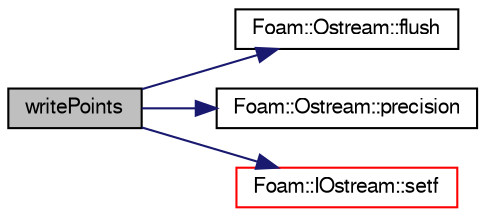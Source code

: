 digraph "writePoints"
{
  bgcolor="transparent";
  edge [fontname="FreeSans",fontsize="10",labelfontname="FreeSans",labelfontsize="10"];
  node [fontname="FreeSans",fontsize="10",shape=record];
  rankdir="LR";
  Node1 [label="writePoints",height=0.2,width=0.4,color="black", fillcolor="grey75", style="filled" fontcolor="black"];
  Node1 -> Node2 [color="midnightblue",fontsize="10",style="solid",fontname="FreeSans"];
  Node2 [label="Foam::Ostream::flush",height=0.2,width=0.4,color="black",URL="$a01687.html#a50ab71f4bc571f6e246b20db4b3dd131",tooltip="Flush stream. "];
  Node1 -> Node3 [color="midnightblue",fontsize="10",style="solid",fontname="FreeSans"];
  Node3 [label="Foam::Ostream::precision",height=0.2,width=0.4,color="black",URL="$a01687.html#a79148b1315843f58a63a1a13edea0389",tooltip="Get precision of output field. "];
  Node1 -> Node4 [color="midnightblue",fontsize="10",style="solid",fontname="FreeSans"];
  Node4 [label="Foam::IOstream::setf",height=0.2,width=0.4,color="red",URL="$a01149.html#afa5b46dfe1239ab437a4c5c701661ac5",tooltip="Set flags of stream. "];
}
